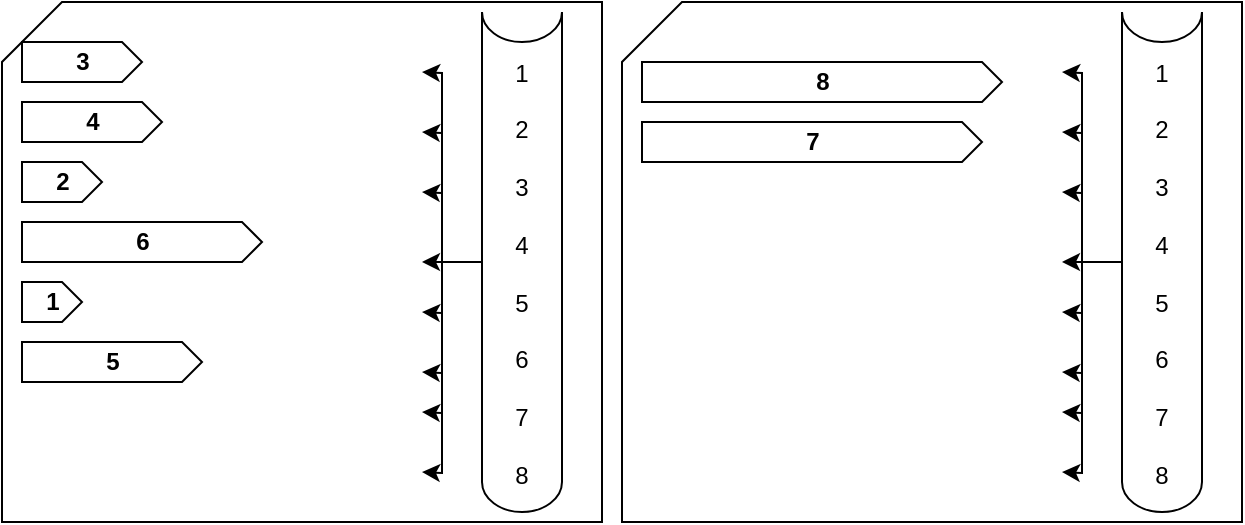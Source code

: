 <mxfile version="24.4.9" type="github">
  <diagram name="Page-1" id="9duR8Tt8oifZw0O-LxJR">
    <mxGraphModel dx="778" dy="413" grid="1" gridSize="10" guides="1" tooltips="1" connect="1" arrows="1" fold="1" page="1" pageScale="1" pageWidth="827" pageHeight="1169" math="0" shadow="0">
      <root>
        <mxCell id="0" />
        <mxCell id="1" parent="0" />
        <mxCell id="jI5kWpLgNnwxY_XqOduI-1" value="" style="shape=card;whiteSpace=wrap;html=1;movable=0;resizable=0;rotatable=0;deletable=0;editable=0;locked=1;connectable=0;" parent="1" vertex="1">
          <mxGeometry x="40" y="140" width="300" height="260" as="geometry" />
        </mxCell>
        <mxCell id="jI5kWpLgNnwxY_XqOduI-2" value="" style="shape=card;whiteSpace=wrap;html=1;movable=0;resizable=0;rotatable=0;deletable=0;editable=0;locked=1;connectable=0;" parent="1" vertex="1">
          <mxGeometry x="350" y="140" width="310" height="260" as="geometry" />
        </mxCell>
        <mxCell id="jI5kWpLgNnwxY_XqOduI-3" value="3" style="html=1;shadow=0;dashed=0;align=center;verticalAlign=middle;shape=mxgraph.arrows2.arrow;dy=0;dx=10;notch=0;fontStyle=1" parent="1" vertex="1">
          <mxGeometry x="50" y="160" width="60" height="20" as="geometry" />
        </mxCell>
        <mxCell id="jI5kWpLgNnwxY_XqOduI-4" value="&lt;b&gt;4&lt;/b&gt;" style="html=1;shadow=0;dashed=0;align=center;verticalAlign=middle;shape=mxgraph.arrows2.arrow;dy=0;dx=10;notch=0;" parent="1" vertex="1">
          <mxGeometry x="50" y="190" width="70" height="20" as="geometry" />
        </mxCell>
        <mxCell id="jI5kWpLgNnwxY_XqOduI-5" value="&lt;b&gt;2&lt;/b&gt;" style="html=1;shadow=0;dashed=0;align=center;verticalAlign=middle;shape=mxgraph.arrows2.arrow;dy=0;dx=10;notch=0;" parent="1" vertex="1">
          <mxGeometry x="50" y="220" width="40" height="20" as="geometry" />
        </mxCell>
        <mxCell id="jI5kWpLgNnwxY_XqOduI-6" value="&lt;b&gt;6&lt;/b&gt;" style="html=1;shadow=0;dashed=0;align=center;verticalAlign=middle;shape=mxgraph.arrows2.arrow;dy=0;dx=10;notch=0;" parent="1" vertex="1">
          <mxGeometry x="50" y="250" width="120" height="20" as="geometry" />
        </mxCell>
        <mxCell id="jI5kWpLgNnwxY_XqOduI-7" value="&lt;b&gt;1&lt;/b&gt;" style="html=1;shadow=0;dashed=0;align=center;verticalAlign=middle;shape=mxgraph.arrows2.arrow;dy=0;dx=10;notch=0;" parent="1" vertex="1">
          <mxGeometry x="50" y="280" width="30" height="20" as="geometry" />
        </mxCell>
        <mxCell id="jI5kWpLgNnwxY_XqOduI-8" value="&lt;b&gt;5&lt;/b&gt;" style="html=1;shadow=0;dashed=0;align=center;verticalAlign=middle;shape=mxgraph.arrows2.arrow;dy=0;dx=10;notch=0;" parent="1" vertex="1">
          <mxGeometry x="50" y="310" width="90" height="20" as="geometry" />
        </mxCell>
        <mxCell id="jI5kWpLgNnwxY_XqOduI-10" value="&lt;b&gt;8&lt;/b&gt;" style="html=1;shadow=0;dashed=0;align=center;verticalAlign=middle;shape=mxgraph.arrows2.arrow;dy=0;dx=10;notch=0;" parent="1" vertex="1">
          <mxGeometry x="360" y="170" width="180" height="20" as="geometry" />
        </mxCell>
        <mxCell id="jI5kWpLgNnwxY_XqOduI-12" value="&lt;b&gt;7&lt;/b&gt;" style="html=1;shadow=0;dashed=0;align=center;verticalAlign=middle;shape=mxgraph.arrows2.arrow;dy=0;dx=10;notch=0;" parent="1" vertex="1">
          <mxGeometry x="360" y="200" width="170" height="20" as="geometry" />
        </mxCell>
        <mxCell id="jI5kWpLgNnwxY_XqOduI-37" style="edgeStyle=orthogonalEdgeStyle;rounded=0;orthogonalLoop=1;jettySize=auto;html=1;movable=0;resizable=0;rotatable=0;deletable=0;editable=0;locked=1;connectable=0;" parent="1" source="jI5kWpLgNnwxY_XqOduI-14" edge="1">
          <mxGeometry relative="1" as="geometry">
            <mxPoint x="250" y="270" as="targetPoint" />
          </mxGeometry>
        </mxCell>
        <mxCell id="jI5kWpLgNnwxY_XqOduI-38" style="edgeStyle=orthogonalEdgeStyle;rounded=0;orthogonalLoop=1;jettySize=auto;html=1;movable=0;resizable=0;rotatable=0;deletable=0;editable=0;locked=1;connectable=0;" parent="1" source="jI5kWpLgNnwxY_XqOduI-14" edge="1">
          <mxGeometry relative="1" as="geometry">
            <mxPoint x="250" y="235" as="targetPoint" />
          </mxGeometry>
        </mxCell>
        <mxCell id="jI5kWpLgNnwxY_XqOduI-40" style="edgeStyle=orthogonalEdgeStyle;rounded=0;orthogonalLoop=1;jettySize=auto;html=1;movable=0;resizable=0;rotatable=0;deletable=0;editable=0;locked=1;connectable=0;" parent="1" source="jI5kWpLgNnwxY_XqOduI-14" edge="1">
          <mxGeometry relative="1" as="geometry">
            <mxPoint x="250" y="205" as="targetPoint" />
          </mxGeometry>
        </mxCell>
        <mxCell id="jI5kWpLgNnwxY_XqOduI-43" style="edgeStyle=orthogonalEdgeStyle;rounded=0;orthogonalLoop=1;jettySize=auto;html=1;movable=0;resizable=0;rotatable=0;deletable=0;editable=0;locked=1;connectable=0;" parent="1" source="jI5kWpLgNnwxY_XqOduI-14" edge="1">
          <mxGeometry relative="1" as="geometry">
            <mxPoint x="250" y="175" as="targetPoint" />
          </mxGeometry>
        </mxCell>
        <mxCell id="jI5kWpLgNnwxY_XqOduI-44" style="edgeStyle=orthogonalEdgeStyle;rounded=0;orthogonalLoop=1;jettySize=auto;html=1;movable=0;resizable=0;rotatable=0;deletable=0;editable=0;locked=1;connectable=0;" parent="1" source="jI5kWpLgNnwxY_XqOduI-14" edge="1">
          <mxGeometry relative="1" as="geometry">
            <mxPoint x="250" y="295" as="targetPoint" />
          </mxGeometry>
        </mxCell>
        <mxCell id="jI5kWpLgNnwxY_XqOduI-45" style="edgeStyle=orthogonalEdgeStyle;rounded=0;orthogonalLoop=1;jettySize=auto;html=1;movable=0;resizable=0;rotatable=0;deletable=0;editable=0;locked=1;connectable=0;" parent="1" source="jI5kWpLgNnwxY_XqOduI-14" edge="1">
          <mxGeometry relative="1" as="geometry">
            <mxPoint x="250" y="325" as="targetPoint" />
          </mxGeometry>
        </mxCell>
        <mxCell id="jI5kWpLgNnwxY_XqOduI-46" style="edgeStyle=orthogonalEdgeStyle;rounded=0;orthogonalLoop=1;jettySize=auto;html=1;movable=0;resizable=0;rotatable=0;deletable=0;editable=0;locked=1;connectable=0;" parent="1" source="jI5kWpLgNnwxY_XqOduI-14" edge="1">
          <mxGeometry relative="1" as="geometry">
            <mxPoint x="250" y="345" as="targetPoint" />
          </mxGeometry>
        </mxCell>
        <mxCell id="jI5kWpLgNnwxY_XqOduI-47" style="edgeStyle=orthogonalEdgeStyle;rounded=0;orthogonalLoop=1;jettySize=auto;html=1;movable=0;resizable=0;rotatable=0;deletable=0;editable=0;locked=1;connectable=0;" parent="1" source="jI5kWpLgNnwxY_XqOduI-14" edge="1">
          <mxGeometry relative="1" as="geometry">
            <mxPoint x="250" y="375" as="targetPoint" />
          </mxGeometry>
        </mxCell>
        <mxCell id="jI5kWpLgNnwxY_XqOduI-14" value="1&lt;div&gt;&lt;br&gt;2&lt;div&gt;&lt;br&gt;3&lt;div&gt;&lt;br&gt;4&lt;div&gt;&lt;br&gt;5&lt;div&gt;&lt;br&gt;6&lt;div&gt;&lt;div&gt;&lt;br&gt;7&lt;div&gt;&lt;br&gt;8&lt;/div&gt;&lt;/div&gt;&lt;/div&gt;&lt;/div&gt;&lt;/div&gt;&lt;/div&gt;&lt;/div&gt;&lt;/div&gt;" style="shape=cylinder3;whiteSpace=wrap;html=1;boundedLbl=1;backgroundOutline=1;size=15;lid=0;movable=0;resizable=0;rotatable=0;deletable=0;editable=0;locked=1;connectable=0;" parent="1" vertex="1">
          <mxGeometry x="280" y="145" width="40" height="250" as="geometry" />
        </mxCell>
        <mxCell id="jI5kWpLgNnwxY_XqOduI-68" style="edgeStyle=orthogonalEdgeStyle;rounded=0;orthogonalLoop=1;jettySize=auto;html=1;movable=0;resizable=0;rotatable=0;deletable=0;editable=0;locked=1;connectable=0;" parent="1" source="jI5kWpLgNnwxY_XqOduI-76" edge="1">
          <mxGeometry relative="1" as="geometry">
            <mxPoint x="570" y="270" as="targetPoint" />
          </mxGeometry>
        </mxCell>
        <mxCell id="jI5kWpLgNnwxY_XqOduI-69" style="edgeStyle=orthogonalEdgeStyle;rounded=0;orthogonalLoop=1;jettySize=auto;html=1;movable=0;resizable=0;rotatable=0;deletable=0;editable=0;locked=1;connectable=0;" parent="1" source="jI5kWpLgNnwxY_XqOduI-76" edge="1">
          <mxGeometry relative="1" as="geometry">
            <mxPoint x="570" y="235" as="targetPoint" />
          </mxGeometry>
        </mxCell>
        <mxCell id="jI5kWpLgNnwxY_XqOduI-70" style="edgeStyle=orthogonalEdgeStyle;rounded=0;orthogonalLoop=1;jettySize=auto;html=1;movable=0;resizable=0;rotatable=0;deletable=0;editable=0;locked=1;connectable=0;" parent="1" source="jI5kWpLgNnwxY_XqOduI-76" edge="1">
          <mxGeometry relative="1" as="geometry">
            <mxPoint x="570" y="205" as="targetPoint" />
          </mxGeometry>
        </mxCell>
        <mxCell id="jI5kWpLgNnwxY_XqOduI-71" style="edgeStyle=orthogonalEdgeStyle;rounded=0;orthogonalLoop=1;jettySize=auto;html=1;movable=0;resizable=0;rotatable=0;deletable=0;editable=0;locked=1;connectable=0;" parent="1" source="jI5kWpLgNnwxY_XqOduI-76" edge="1">
          <mxGeometry relative="1" as="geometry">
            <mxPoint x="570" y="175" as="targetPoint" />
          </mxGeometry>
        </mxCell>
        <mxCell id="jI5kWpLgNnwxY_XqOduI-72" style="edgeStyle=orthogonalEdgeStyle;rounded=0;orthogonalLoop=1;jettySize=auto;html=1;movable=0;resizable=0;rotatable=0;deletable=0;editable=0;locked=1;connectable=0;" parent="1" source="jI5kWpLgNnwxY_XqOduI-76" edge="1">
          <mxGeometry relative="1" as="geometry">
            <mxPoint x="570" y="295" as="targetPoint" />
          </mxGeometry>
        </mxCell>
        <mxCell id="jI5kWpLgNnwxY_XqOduI-73" style="edgeStyle=orthogonalEdgeStyle;rounded=0;orthogonalLoop=1;jettySize=auto;html=1;movable=0;resizable=0;rotatable=0;deletable=0;editable=0;locked=1;connectable=0;" parent="1" source="jI5kWpLgNnwxY_XqOduI-76" edge="1">
          <mxGeometry relative="1" as="geometry">
            <mxPoint x="570" y="325" as="targetPoint" />
          </mxGeometry>
        </mxCell>
        <mxCell id="jI5kWpLgNnwxY_XqOduI-74" style="edgeStyle=orthogonalEdgeStyle;rounded=0;orthogonalLoop=1;jettySize=auto;html=1;movable=0;resizable=0;rotatable=0;deletable=0;editable=0;locked=1;connectable=0;" parent="1" source="jI5kWpLgNnwxY_XqOduI-76" edge="1">
          <mxGeometry relative="1" as="geometry">
            <mxPoint x="570" y="345" as="targetPoint" />
          </mxGeometry>
        </mxCell>
        <mxCell id="jI5kWpLgNnwxY_XqOduI-75" style="edgeStyle=orthogonalEdgeStyle;rounded=0;orthogonalLoop=1;jettySize=auto;html=1;movable=0;resizable=0;rotatable=0;deletable=0;editable=0;locked=1;connectable=0;" parent="1" source="jI5kWpLgNnwxY_XqOduI-76" edge="1">
          <mxGeometry relative="1" as="geometry">
            <mxPoint x="570" y="375" as="targetPoint" />
          </mxGeometry>
        </mxCell>
        <mxCell id="jI5kWpLgNnwxY_XqOduI-76" value="1&lt;div&gt;&lt;br&gt;2&lt;div&gt;&lt;br&gt;3&lt;div&gt;&lt;br&gt;4&lt;div&gt;&lt;br&gt;5&lt;div&gt;&lt;br&gt;6&lt;div&gt;&lt;div&gt;&lt;br&gt;7&lt;div&gt;&lt;br&gt;8&lt;/div&gt;&lt;/div&gt;&lt;/div&gt;&lt;/div&gt;&lt;/div&gt;&lt;/div&gt;&lt;/div&gt;&lt;/div&gt;" style="shape=cylinder3;whiteSpace=wrap;html=1;boundedLbl=1;backgroundOutline=1;size=15;lid=0;movable=0;resizable=0;rotatable=0;deletable=0;editable=0;locked=1;connectable=0;" parent="1" vertex="1">
          <mxGeometry x="600" y="145" width="40" height="250" as="geometry" />
        </mxCell>
      </root>
    </mxGraphModel>
  </diagram>
</mxfile>
